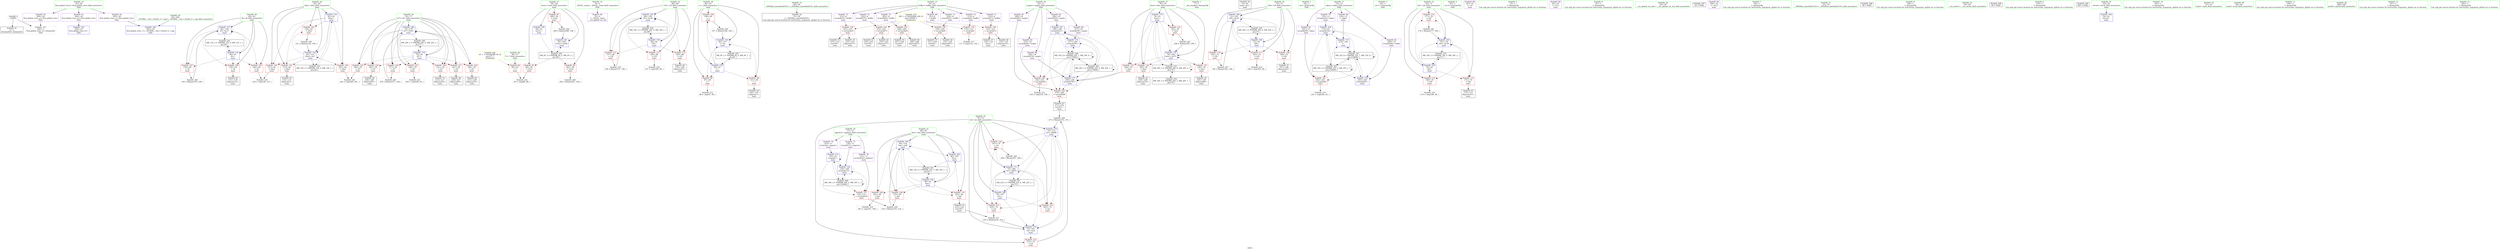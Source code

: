 digraph "SVFG" {
	label="SVFG";

	Node0x56259b3595c0 [shape=record,color=grey,label="{NodeID: 0\nNullPtr}"];
	Node0x56259b3595c0 -> Node0x56259b37e5e0[style=solid];
	Node0x56259b3595c0 -> Node0x56259b385c40[style=solid];
	Node0x56259b387710 [shape=record,color=blue,label="{NodeID: 180\n76\<--278\ni47\<--inc91\nmain\n}"];
	Node0x56259b387710 -> Node0x56259b384990[style=dashed];
	Node0x56259b387710 -> Node0x56259b384a60[style=dashed];
	Node0x56259b387710 -> Node0x56259b384b30[style=dashed];
	Node0x56259b387710 -> Node0x56259b384c00[style=dashed];
	Node0x56259b387710 -> Node0x56259b384cd0[style=dashed];
	Node0x56259b387710 -> Node0x56259b384da0[style=dashed];
	Node0x56259b387710 -> Node0x56259b384e70[style=dashed];
	Node0x56259b387710 -> Node0x56259b387710[style=dashed];
	Node0x56259b387710 -> Node0x56259b39ddd0[style=dashed];
	Node0x56259b37ec60 [shape=record,color=red,label="{NodeID: 97\n289\<--58\n\<--tests\nmain\n}"];
	Node0x56259b37ec60 -> Node0x56259b382cc0[style=solid];
	Node0x56259b35e670 [shape=record,color=green,label="{NodeID: 14\n4\<--6\n_ZStL8__ioinit\<--_ZStL8__ioinit_field_insensitive\nGlob }"];
	Node0x56259b35e670 -> Node0x56259b380bf0[style=solid];
	Node0x56259b37f7c0 [shape=record,color=red,label="{NodeID: 111\n146\<--68\n\<--i19\nmain\n}"];
	Node0x56259b37f7c0 -> Node0x56259b38ba20[style=solid];
	Node0x56259b35f2e0 [shape=record,color=green,label="{NodeID: 28\n60\<--61\ni\<--i_field_insensitive\nmain\n}"];
	Node0x56259b35f2e0 -> Node0x56259b37ed30[style=solid];
	Node0x56259b35f2e0 -> Node0x56259b37ee00[style=solid];
	Node0x56259b35f2e0 -> Node0x56259b37eed0[style=solid];
	Node0x56259b35f2e0 -> Node0x56259b385eb0[style=solid];
	Node0x56259b35f2e0 -> Node0x56259b386050[style=solid];
	Node0x56259b38a3a0 [shape=record,color=grey,label="{NodeID: 208\n140 = Binary(139, 108, )\n}"];
	Node0x56259b38a3a0 -> Node0x56259b386460[style=solid];
	Node0x56259b384a60 [shape=record,color=red,label="{NodeID: 125\n204\<--76\n\<--i47\nmain\n}"];
	Node0x56259b384a60 -> Node0x56259b38b8a0[style=solid];
	Node0x56259b37e6b0 [shape=record,color=black,label="{NodeID: 42\n37\<--38\n\<--_ZNSt8ios_base4InitD1Ev\nCan only get source location for instruction, argument, global var or function.}"];
	Node0x56259b38b8a0 [shape=record,color=grey,label="{NodeID: 222\n205 = cmp(204, 81, )\n}"];
	Node0x56259b3855c0 [shape=record,color=red,label="{NodeID: 139\n230\<--229\n\<--arrayidx61\nmain\n}"];
	Node0x56259b3855c0 -> Node0x56259b380300[style=solid];
	Node0x56259b3855c0 -> Node0x56259b3803d0[style=solid];
	Node0x56259b380230 [shape=record,color=black,label="{NodeID: 56\n228\<--227\nidxprom60\<--\nmain\n}"];
	Node0x56259b386120 [shape=record,color=blue,label="{NodeID: 153\n62\<--81\nblen\<--\nmain\n}"];
	Node0x56259b386120 -> Node0x56259b37efa0[style=dashed];
	Node0x56259b386120 -> Node0x56259b37f070[style=dashed];
	Node0x56259b386120 -> Node0x56259b37f140[style=dashed];
	Node0x56259b386120 -> Node0x56259b37f210[style=dashed];
	Node0x56259b386120 -> Node0x56259b3861f0[style=dashed];
	Node0x56259b386120 -> Node0x56259b39bad0[style=dashed];
	Node0x56259b380d90 [shape=record,color=purple,label="{NodeID: 70\n115\<--8\narrayidx6\<--buffer\nmain\n}"];
	Node0x56259b380d90 -> Node0x56259b385280[style=solid];
	Node0x56259b39b5d0 [shape=record,color=black,label="{NodeID: 250\nMR_8V_2 = PHI(MR_8V_4, MR_8V_1, )\npts\{61 \}\n}"];
	Node0x56259b39b5d0 -> Node0x56259b385eb0[style=dashed];
	Node0x56259b386c80 [shape=record,color=blue,label="{NodeID: 167\n188\<--190\narrayidx43\<--\nmain\n}"];
	Node0x56259b386c80 -> Node0x56259b385690[style=dashed];
	Node0x56259b386c80 -> Node0x56259b3859d0[style=dashed];
	Node0x56259b386c80 -> Node0x56259b386c80[style=dashed];
	Node0x56259b386c80 -> Node0x56259b387090[style=dashed];
	Node0x56259b386c80 -> Node0x56259b3874a0[style=dashed];
	Node0x56259b386c80 -> Node0x56259b39abd0[style=dashed];
	Node0x56259b386c80 -> Node0x56259b39f1d0[style=dashed];
	Node0x56259b3818f0 [shape=record,color=purple,label="{NodeID: 84\n217\<--16\narrayidx58\<--mapto\nmain\n}"];
	Node0x56259b3818f0 -> Node0x56259b387090[style=solid];
	Node0x56259b3594e0 [shape=record,color=green,label="{NodeID: 1\n7\<--1\n__dso_handle\<--dummyObj\nGlob }"];
	Node0x56259b3a01f0 [shape=record,color=yellow,style=double,label="{NodeID: 264\n4V_1 = ENCHI(MR_4V_0)\npts\{57 \}\nFun[main]}"];
	Node0x56259b3a01f0 -> Node0x56259b382110[style=dashed];
	Node0x56259b3877e0 [shape=record,color=blue,label="{NodeID: 181\n58\<--290\ntests\<--inc96\nmain\n}"];
	Node0x56259b3877e0 -> Node0x56259b39b0d0[style=dashed];
	Node0x56259b37ed30 [shape=record,color=red,label="{NodeID: 98\n97\<--60\n\<--i\nmain\n}"];
	Node0x56259b37ed30 -> Node0x56259b38ab20[style=solid];
	Node0x56259b35d630 [shape=record,color=green,label="{NodeID: 15\n8\<--10\nbuffer\<--buffer_field_insensitive\nGlob }"];
	Node0x56259b35d630 -> Node0x56259b380cc0[style=solid];
	Node0x56259b35d630 -> Node0x56259b380d90[style=solid];
	Node0x56259b35d630 -> Node0x56259b380e60[style=solid];
	Node0x56259b35d630 -> Node0x56259b380f30[style=solid];
	Node0x56259b35d630 -> Node0x56259b381000[style=solid];
	Node0x56259b35d630 -> Node0x56259b3810d0[style=solid];
	Node0x56259b35d630 -> Node0x56259b3811a0[style=solid];
	Node0x56259b37f890 [shape=record,color=red,label="{NodeID: 112\n149\<--68\n\<--i19\nmain\n}"];
	Node0x56259b37f890 -> Node0x56259b37fc80[style=solid];
	Node0x56259b35f3b0 [shape=record,color=green,label="{NodeID: 29\n62\<--63\nblen\<--blen_field_insensitive\nmain\n}"];
	Node0x56259b35f3b0 -> Node0x56259b37efa0[style=solid];
	Node0x56259b35f3b0 -> Node0x56259b37f070[style=solid];
	Node0x56259b35f3b0 -> Node0x56259b37f140[style=solid];
	Node0x56259b35f3b0 -> Node0x56259b37f210[style=solid];
	Node0x56259b35f3b0 -> Node0x56259b386120[style=solid];
	Node0x56259b35f3b0 -> Node0x56259b3861f0[style=solid];
	Node0x56259b38a520 [shape=record,color=grey,label="{NodeID: 209\n154 = Binary(153, 152, )\n}"];
	Node0x56259b38a520 -> Node0x56259b3866d0[style=solid];
	Node0x56259b384b30 [shape=record,color=red,label="{NodeID: 126\n211\<--76\n\<--i47\nmain\n}"];
	Node0x56259b384b30 -> Node0x56259b37fef0[style=solid];
	Node0x56259b37e780 [shape=record,color=black,label="{NodeID: 43\n53\<--81\nmain_ret\<--\nmain\n}"];
	Node0x56259b38ba20 [shape=record,color=grey,label="{NodeID: 223\n147 = cmp(146, 99, )\n}"];
	Node0x56259b385690 [shape=record,color=red,label="{NodeID: 140\n234\<--233\n\<--arrayidx64\nmain\n}"];
	Node0x56259b385690 -> Node0x56259b38a9a0[style=solid];
	Node0x56259b380300 [shape=record,color=black,label="{NodeID: 57\n231\<--230\nconv62\<--\nmain\n}"];
	Node0x56259b3861f0 [shape=record,color=blue,label="{NodeID: 154\n62\<--121\nblen\<--inc7\nmain\n}"];
	Node0x56259b3861f0 -> Node0x56259b37efa0[style=dashed];
	Node0x56259b3861f0 -> Node0x56259b37f070[style=dashed];
	Node0x56259b3861f0 -> Node0x56259b37f140[style=dashed];
	Node0x56259b3861f0 -> Node0x56259b37f210[style=dashed];
	Node0x56259b3861f0 -> Node0x56259b3861f0[style=dashed];
	Node0x56259b3861f0 -> Node0x56259b39bad0[style=dashed];
	Node0x56259b380e60 [shape=record,color=purple,label="{NodeID: 71\n132\<--8\narrayidx13\<--buffer\nmain\n}"];
	Node0x56259b380e60 -> Node0x56259b385350[style=solid];
	Node0x56259b39bad0 [shape=record,color=black,label="{NodeID: 251\nMR_10V_2 = PHI(MR_10V_4, MR_10V_1, )\npts\{63 \}\n}"];
	Node0x56259b39bad0 -> Node0x56259b386120[style=dashed];
	Node0x56259b386d50 [shape=record,color=blue,label="{NodeID: 168\n72\<--193\ni38\<--inc45\nmain\n}"];
	Node0x56259b386d50 -> Node0x56259b3843e0[style=dashed];
	Node0x56259b386d50 -> Node0x56259b3844b0[style=dashed];
	Node0x56259b386d50 -> Node0x56259b384580[style=dashed];
	Node0x56259b386d50 -> Node0x56259b386d50[style=dashed];
	Node0x56259b386d50 -> Node0x56259b39d3d0[style=dashed];
	Node0x56259b3819c0 [shape=record,color=purple,label="{NodeID: 85\n233\<--16\narrayidx64\<--mapto\nmain\n}"];
	Node0x56259b3819c0 -> Node0x56259b385690[style=solid];
	Node0x56259b35d540 [shape=record,color=green,label="{NodeID: 2\n18\<--1\n.str\<--dummyObj\nGlob }"];
	Node0x56259b37ee00 [shape=record,color=red,label="{NodeID: 99\n101\<--60\n\<--i\nmain\n}"];
	Node0x56259b37ee00 -> Node0x56259b37e850[style=solid];
	Node0x56259b35d700 [shape=record,color=green,label="{NodeID: 16\n11\<--12\nappears\<--appears_field_insensitive\nGlob }"];
	Node0x56259b35d700 -> Node0x56259b381270[style=solid];
	Node0x56259b35d700 -> Node0x56259b381340[style=solid];
	Node0x56259b35d700 -> Node0x56259b381410[style=solid];
	Node0x56259b37f960 [shape=record,color=red,label="{NodeID: 113\n157\<--68\n\<--i19\nmain\n}"];
	Node0x56259b37f960 -> Node0x56259b38a6a0[style=solid];
	Node0x56259b35f480 [shape=record,color=green,label="{NodeID: 30\n64\<--65\ni8\<--i8_field_insensitive\nmain\n}"];
	Node0x56259b35f480 -> Node0x56259b37f2e0[style=solid];
	Node0x56259b35f480 -> Node0x56259b37f3b0[style=solid];
	Node0x56259b35f480 -> Node0x56259b37f480[style=solid];
	Node0x56259b35f480 -> Node0x56259b3862c0[style=solid];
	Node0x56259b35f480 -> Node0x56259b386460[style=solid];
	Node0x56259b38a6a0 [shape=record,color=grey,label="{NodeID: 210\n158 = Binary(157, 108, )\n}"];
	Node0x56259b38a6a0 -> Node0x56259b3867a0[style=solid];
	Node0x56259b384c00 [shape=record,color=red,label="{NodeID: 127\n227\<--76\n\<--i47\nmain\n}"];
	Node0x56259b384c00 -> Node0x56259b380230[style=solid];
	Node0x56259b37e850 [shape=record,color=black,label="{NodeID: 44\n102\<--101\nidxprom\<--\nmain\n}"];
	Node0x56259b385760 [shape=record,color=red,label="{NodeID: 141\n242\<--241\n\<--arrayidx69\nmain\n}"];
	Node0x56259b385760 -> Node0x56259b38ae20[style=solid];
	Node0x56259b3803d0 [shape=record,color=black,label="{NodeID: 58\n232\<--230\nidxprom63\<--\nmain\n}"];
	Node0x56259b3862c0 [shape=record,color=blue,label="{NodeID: 155\n64\<--81\ni8\<--\nmain\n}"];
	Node0x56259b3862c0 -> Node0x56259b37f2e0[style=dashed];
	Node0x56259b3862c0 -> Node0x56259b37f3b0[style=dashed];
	Node0x56259b3862c0 -> Node0x56259b37f480[style=dashed];
	Node0x56259b3862c0 -> Node0x56259b386460[style=dashed];
	Node0x56259b3862c0 -> Node0x56259b39bfd0[style=dashed];
	Node0x56259b380f30 [shape=record,color=purple,label="{NodeID: 72\n213\<--8\narrayidx55\<--buffer\nmain\n}"];
	Node0x56259b380f30 -> Node0x56259b3854f0[style=solid];
	Node0x56259b39bfd0 [shape=record,color=black,label="{NodeID: 252\nMR_12V_2 = PHI(MR_12V_4, MR_12V_1, )\npts\{65 \}\n}"];
	Node0x56259b39bfd0 -> Node0x56259b3862c0[style=dashed];
	Node0x56259b386e20 [shape=record,color=blue,label="{NodeID: 169\n74\<--197\ntot\<--\nmain\n}"];
	Node0x56259b386e20 -> Node0x56259b384650[style=dashed];
	Node0x56259b386e20 -> Node0x56259b384720[style=dashed];
	Node0x56259b386e20 -> Node0x56259b3848c0[style=dashed];
	Node0x56259b386e20 -> Node0x56259b386fc0[style=dashed];
	Node0x56259b386e20 -> Node0x56259b387230[style=dashed];
	Node0x56259b386e20 -> Node0x56259b39d8d0[style=dashed];
	Node0x56259b381a90 [shape=record,color=purple,label="{NodeID: 86\n256\<--16\narrayidx78\<--mapto\nmain\n}"];
	Node0x56259b381a90 -> Node0x56259b3874a0[style=solid];
	Node0x56259b35e2b0 [shape=record,color=green,label="{NodeID: 3\n20\<--1\n.str.1\<--dummyObj\nGlob }"];
	Node0x56259b37eed0 [shape=record,color=red,label="{NodeID: 100\n106\<--60\n\<--i\nmain\n}"];
	Node0x56259b37eed0 -> Node0x56259b3829c0[style=solid];
	Node0x56259b35d7d0 [shape=record,color=green,label="{NodeID: 17\n13\<--15\ntaken\<--taken_field_insensitive\nGlob }"];
	Node0x56259b35d7d0 -> Node0x56259b3814e0[style=solid];
	Node0x56259b35d7d0 -> Node0x56259b3815b0[style=solid];
	Node0x56259b35d7d0 -> Node0x56259b381680[style=solid];
	Node0x56259b35d7d0 -> Node0x56259b381750[style=solid];
	Node0x56259b37fa30 [shape=record,color=red,label="{NodeID: 114\n169\<--70\n\<--i29\nmain\n}"];
	Node0x56259b37fa30 -> Node0x56259b38b720[style=solid];
	Node0x56259b35f550 [shape=record,color=green,label="{NodeID: 31\n66\<--67\nbas\<--bas_field_insensitive\nmain\n}"];
	Node0x56259b35f550 -> Node0x56259b37f550[style=solid];
	Node0x56259b35f550 -> Node0x56259b37f620[style=solid];
	Node0x56259b35f550 -> Node0x56259b37f6f0[style=solid];
	Node0x56259b35f550 -> Node0x56259b386530[style=solid];
	Node0x56259b35f550 -> Node0x56259b3866d0[style=solid];
	Node0x56259b35f550 -> Node0x56259b386870[style=solid];
	Node0x56259b38a820 [shape=record,color=grey,label="{NodeID: 211\n225 = Binary(224, 223, )\n}"];
	Node0x56259b38a820 -> Node0x56259b387230[style=solid];
	Node0x56259b384cd0 [shape=record,color=red,label="{NodeID: 128\n250\<--76\n\<--i47\nmain\n}"];
	Node0x56259b384cd0 -> Node0x56259b380570[style=solid];
	Node0x56259b37e920 [shape=record,color=black,label="{NodeID: 45\n114\<--113\nidxprom5\<--\nmain\n}"];
	Node0x56259b385830 [shape=record,color=red,label="{NodeID: 142\n253\<--252\n\<--arrayidx75\nmain\n}"];
	Node0x56259b385830 -> Node0x56259b380640[style=solid];
	Node0x56259b385830 -> Node0x56259b380710[style=solid];
	Node0x56259b3804a0 [shape=record,color=black,label="{NodeID: 59\n240\<--239\nidxprom68\<--\nmain\n}"];
	Node0x56259b386390 [shape=record,color=blue,label="{NodeID: 156\n136\<--108\narrayidx15\<--\nmain\n}"];
	Node0x56259b386390 -> Node0x56259b385420[style=dashed];
	Node0x56259b386390 -> Node0x56259b386390[style=dashed];
	Node0x56259b386390 -> Node0x56259b39e7d0[style=dashed];
	Node0x56259b381000 [shape=record,color=purple,label="{NodeID: 73\n229\<--8\narrayidx61\<--buffer\nmain\n}"];
	Node0x56259b381000 -> Node0x56259b3855c0[style=solid];
	Node0x56259b39c4d0 [shape=record,color=black,label="{NodeID: 253\nMR_14V_2 = PHI(MR_14V_7, MR_14V_1, )\npts\{67 \}\n}"];
	Node0x56259b39c4d0 -> Node0x56259b386530[style=dashed];
	Node0x56259b386ef0 [shape=record,color=blue,label="{NodeID: 170\n76\<--81\ni47\<--\nmain\n}"];
	Node0x56259b386ef0 -> Node0x56259b384990[style=dashed];
	Node0x56259b386ef0 -> Node0x56259b384a60[style=dashed];
	Node0x56259b386ef0 -> Node0x56259b384b30[style=dashed];
	Node0x56259b386ef0 -> Node0x56259b384c00[style=dashed];
	Node0x56259b386ef0 -> Node0x56259b384cd0[style=dashed];
	Node0x56259b386ef0 -> Node0x56259b384da0[style=dashed];
	Node0x56259b386ef0 -> Node0x56259b384e70[style=dashed];
	Node0x56259b386ef0 -> Node0x56259b387710[style=dashed];
	Node0x56259b386ef0 -> Node0x56259b39ddd0[style=dashed];
	Node0x56259b381b60 [shape=record,color=purple,label="{NodeID: 87\n269\<--16\narrayidx86\<--mapto\nmain\n}"];
	Node0x56259b381b60 -> Node0x56259b3859d0[style=solid];
	Node0x56259b35a110 [shape=record,color=green,label="{NodeID: 4\n22\<--1\n.str.2\<--dummyObj\nGlob }"];
	Node0x56259b37efa0 [shape=record,color=red,label="{NodeID: 101\n113\<--62\n\<--blen\nmain\n}"];
	Node0x56259b37efa0 -> Node0x56259b37e920[style=solid];
	Node0x56259b35d8a0 [shape=record,color=green,label="{NodeID: 18\n16\<--17\nmapto\<--mapto_field_insensitive\nGlob }"];
	Node0x56259b35d8a0 -> Node0x56259b381820[style=solid];
	Node0x56259b35d8a0 -> Node0x56259b3818f0[style=solid];
	Node0x56259b35d8a0 -> Node0x56259b3819c0[style=solid];
	Node0x56259b35d8a0 -> Node0x56259b381a90[style=solid];
	Node0x56259b35d8a0 -> Node0x56259b381b60[style=solid];
	Node0x56259b3826c0 [shape=record,color=grey,label="{NodeID: 198\n273 = Binary(272, 271, )\n}"];
	Node0x56259b3826c0 -> Node0x56259b387640[style=solid];
	Node0x56259b37fb00 [shape=record,color=red,label="{NodeID: 115\n172\<--70\n\<--i29\nmain\n}"];
	Node0x56259b37fb00 -> Node0x56259b37fd50[style=solid];
	Node0x56259b35f620 [shape=record,color=green,label="{NodeID: 32\n68\<--69\ni19\<--i19_field_insensitive\nmain\n}"];
	Node0x56259b35f620 -> Node0x56259b37f7c0[style=solid];
	Node0x56259b35f620 -> Node0x56259b37f890[style=solid];
	Node0x56259b35f620 -> Node0x56259b37f960[style=solid];
	Node0x56259b35f620 -> Node0x56259b386600[style=solid];
	Node0x56259b35f620 -> Node0x56259b3867a0[style=solid];
	Node0x56259b38a9a0 [shape=record,color=grey,label="{NodeID: 212\n235 = cmp(234, 190, )\n}"];
	Node0x56259b384da0 [shape=record,color=red,label="{NodeID: 129\n263\<--76\n\<--i47\nmain\n}"];
	Node0x56259b384da0 -> Node0x56259b3808b0[style=solid];
	Node0x56259b37e9f0 [shape=record,color=black,label="{NodeID: 46\n131\<--130\nidxprom12\<--\nmain\n}"];
	Node0x56259b385900 [shape=record,color=red,label="{NodeID: 143\n266\<--265\n\<--arrayidx83\nmain\n}"];
	Node0x56259b385900 -> Node0x56259b380980[style=solid];
	Node0x56259b385900 -> Node0x56259b380a50[style=solid];
	Node0x56259b380570 [shape=record,color=black,label="{NodeID: 60\n251\<--250\nidxprom74\<--\nmain\n}"];
	Node0x56259b386460 [shape=record,color=blue,label="{NodeID: 157\n64\<--140\ni8\<--inc17\nmain\n}"];
	Node0x56259b386460 -> Node0x56259b37f2e0[style=dashed];
	Node0x56259b386460 -> Node0x56259b37f3b0[style=dashed];
	Node0x56259b386460 -> Node0x56259b37f480[style=dashed];
	Node0x56259b386460 -> Node0x56259b386460[style=dashed];
	Node0x56259b386460 -> Node0x56259b39bfd0[style=dashed];
	Node0x56259b3810d0 [shape=record,color=purple,label="{NodeID: 74\n252\<--8\narrayidx75\<--buffer\nmain\n}"];
	Node0x56259b3810d0 -> Node0x56259b385830[style=solid];
	Node0x56259b39c9d0 [shape=record,color=black,label="{NodeID: 254\nMR_16V_2 = PHI(MR_16V_4, MR_16V_1, )\npts\{69 \}\n}"];
	Node0x56259b39c9d0 -> Node0x56259b386600[style=dashed];
	Node0x56259b386fc0 [shape=record,color=blue,label="{NodeID: 171\n74\<--208\ntot\<--add53\nmain\n}"];
	Node0x56259b386fc0 -> Node0x56259b384650[style=dashed];
	Node0x56259b386fc0 -> Node0x56259b384720[style=dashed];
	Node0x56259b386fc0 -> Node0x56259b3848c0[style=dashed];
	Node0x56259b386fc0 -> Node0x56259b386fc0[style=dashed];
	Node0x56259b386fc0 -> Node0x56259b387230[style=dashed];
	Node0x56259b386fc0 -> Node0x56259b39d8d0[style=dashed];
	Node0x56259b381c30 [shape=record,color=purple,label="{NodeID: 88\n82\<--18\n\<--.str\nmain\n}"];
	Node0x56259b35e0a0 [shape=record,color=green,label="{NodeID: 5\n25\<--1\n\<--dummyObj\nCan only get source location for instruction, argument, global var or function.}"];
	Node0x56259b37f070 [shape=record,color=red,label="{NodeID: 102\n120\<--62\n\<--blen\nmain\n}"];
	Node0x56259b37f070 -> Node0x56259b382840[style=solid];
	Node0x56259b35e790 [shape=record,color=green,label="{NodeID: 19\n24\<--28\nllvm.global_ctors\<--llvm.global_ctors_field_insensitive\nGlob }"];
	Node0x56259b35e790 -> Node0x56259b381ea0[style=solid];
	Node0x56259b35e790 -> Node0x56259b381f70[style=solid];
	Node0x56259b35e790 -> Node0x56259b382040[style=solid];
	Node0x56259b382840 [shape=record,color=grey,label="{NodeID: 199\n121 = Binary(120, 108, )\n}"];
	Node0x56259b382840 -> Node0x56259b3861f0[style=solid];
	Node0x56259b384310 [shape=record,color=red,label="{NodeID: 116\n177\<--70\n\<--i29\nmain\n}"];
	Node0x56259b384310 -> Node0x56259b382b40[style=solid];
	Node0x56259b35f6f0 [shape=record,color=green,label="{NodeID: 33\n70\<--71\ni29\<--i29_field_insensitive\nmain\n}"];
	Node0x56259b35f6f0 -> Node0x56259b37fa30[style=solid];
	Node0x56259b35f6f0 -> Node0x56259b37fb00[style=solid];
	Node0x56259b35f6f0 -> Node0x56259b384310[style=solid];
	Node0x56259b35f6f0 -> Node0x56259b386940[style=solid];
	Node0x56259b35f6f0 -> Node0x56259b386ae0[style=solid];
	Node0x56259b38ab20 [shape=record,color=grey,label="{NodeID: 213\n98 = cmp(97, 99, )\n}"];
	Node0x56259b384e70 [shape=record,color=red,label="{NodeID: 130\n277\<--76\n\<--i47\nmain\n}"];
	Node0x56259b384e70 -> Node0x56259b383140[style=solid];
	Node0x56259b37eac0 [shape=record,color=black,label="{NodeID: 47\n134\<--133\nconv\<--\nmain\n}"];
	Node0x56259b3859d0 [shape=record,color=red,label="{NodeID: 144\n270\<--269\n\<--arrayidx86\nmain\n}"];
	Node0x56259b3859d0 -> Node0x56259b380b20[style=solid];
	Node0x56259b380640 [shape=record,color=black,label="{NodeID: 61\n254\<--253\nconv76\<--\nmain\n}"];
	Node0x56259b386530 [shape=record,color=blue,label="{NodeID: 158\n66\<--81\nbas\<--\nmain\n}"];
	Node0x56259b386530 -> Node0x56259b37f550[style=dashed];
	Node0x56259b386530 -> Node0x56259b37f620[style=dashed];
	Node0x56259b386530 -> Node0x56259b37f6f0[style=dashed];
	Node0x56259b386530 -> Node0x56259b3866d0[style=dashed];
	Node0x56259b386530 -> Node0x56259b386870[style=dashed];
	Node0x56259b386530 -> Node0x56259b39c4d0[style=dashed];
	Node0x56259b3811a0 [shape=record,color=purple,label="{NodeID: 75\n265\<--8\narrayidx83\<--buffer\nmain\n}"];
	Node0x56259b3811a0 -> Node0x56259b385900[style=solid];
	Node0x56259b39ced0 [shape=record,color=black,label="{NodeID: 255\nMR_18V_2 = PHI(MR_18V_4, MR_18V_1, )\npts\{71 \}\n}"];
	Node0x56259b39ced0 -> Node0x56259b386940[style=dashed];
	Node0x56259b387090 [shape=record,color=blue,label="{NodeID: 172\n217\<--108\narrayidx58\<--\nmain\n}"];
	Node0x56259b387090 -> Node0x56259b39abd0[style=dashed];
	Node0x56259b381d00 [shape=record,color=purple,label="{NodeID: 89\n92\<--20\n\<--.str.1\nmain\n}"];
	Node0x56259b35e130 [shape=record,color=green,label="{NodeID: 6\n81\<--1\n\<--dummyObj\nCan only get source location for instruction, argument, global var or function.}"];
	Node0x56259b37f140 [shape=record,color=red,label="{NodeID: 103\n127\<--62\n\<--blen\nmain\n}"];
	Node0x56259b37f140 -> Node0x56259b38afa0[style=solid];
	Node0x56259b35e860 [shape=record,color=green,label="{NodeID: 20\n29\<--30\n__cxx_global_var_init\<--__cxx_global_var_init_field_insensitive\n}"];
	Node0x56259b3829c0 [shape=record,color=grey,label="{NodeID: 200\n107 = Binary(106, 108, )\n}"];
	Node0x56259b3829c0 -> Node0x56259b386050[style=solid];
	Node0x56259b3843e0 [shape=record,color=red,label="{NodeID: 117\n183\<--72\n\<--i38\nmain\n}"];
	Node0x56259b3843e0 -> Node0x56259b38b420[style=solid];
	Node0x56259b37e0b0 [shape=record,color=green,label="{NodeID: 34\n72\<--73\ni38\<--i38_field_insensitive\nmain\n}"];
	Node0x56259b37e0b0 -> Node0x56259b3843e0[style=solid];
	Node0x56259b37e0b0 -> Node0x56259b3844b0[style=solid];
	Node0x56259b37e0b0 -> Node0x56259b384580[style=solid];
	Node0x56259b37e0b0 -> Node0x56259b386bb0[style=solid];
	Node0x56259b37e0b0 -> Node0x56259b386d50[style=solid];
	Node0x56259b0fb7b0 [shape=record,color=black,label="{NodeID: 297\n83 = PHI()\n}"];
	Node0x56259b38aca0 [shape=record,color=grey,label="{NodeID: 214\n90 = cmp(88, 89, )\n}"];
	Node0x56259b384f40 [shape=record,color=red,label="{NodeID: 131\n239\<--78\n\<--best\nmain\n}"];
	Node0x56259b384f40 -> Node0x56259b3804a0[style=solid];
	Node0x56259b37fbb0 [shape=record,color=black,label="{NodeID: 48\n135\<--133\nidxprom14\<--\nmain\n}"];
	Node0x56259b385aa0 [shape=record,color=blue,label="{NodeID: 145\n304\<--25\nllvm.global_ctors_0\<--\nGlob }"];
	Node0x56259b380710 [shape=record,color=black,label="{NodeID: 62\n255\<--253\nidxprom77\<--\nmain\n}"];
	Node0x56259b386600 [shape=record,color=blue,label="{NodeID: 159\n68\<--81\ni19\<--\nmain\n}"];
	Node0x56259b386600 -> Node0x56259b37f7c0[style=dashed];
	Node0x56259b386600 -> Node0x56259b37f890[style=dashed];
	Node0x56259b386600 -> Node0x56259b37f960[style=dashed];
	Node0x56259b386600 -> Node0x56259b3867a0[style=dashed];
	Node0x56259b386600 -> Node0x56259b39c9d0[style=dashed];
	Node0x56259b381270 [shape=record,color=purple,label="{NodeID: 76\n103\<--11\narrayidx\<--appears\nmain\n}"];
	Node0x56259b381270 -> Node0x56259b385f80[style=solid];
	Node0x56259b39d3d0 [shape=record,color=black,label="{NodeID: 256\nMR_20V_2 = PHI(MR_20V_4, MR_20V_1, )\npts\{73 \}\n}"];
	Node0x56259b39d3d0 -> Node0x56259b386bb0[style=dashed];
	Node0x56259b387160 [shape=record,color=blue,label="{NodeID: 173\n219\<--108\n\<--\nmain\n}"];
	Node0x56259b387160 -> Node0x56259b39a6d0[style=dashed];
	Node0x56259b381dd0 [shape=record,color=purple,label="{NodeID: 90\n284\<--22\n\<--.str.2\nmain\n}"];
	Node0x56259b35dda0 [shape=record,color=green,label="{NodeID: 7\n99\<--1\n\<--dummyObj\nCan only get source location for instruction, argument, global var or function.}"];
	Node0x56259b37f210 [shape=record,color=red,label="{NodeID: 104\n201\<--62\n\<--blen\nmain\n}"];
	Node0x56259b37f210 -> Node0x56259b38b5a0[style=solid];
	Node0x56259b35e930 [shape=record,color=green,label="{NodeID: 21\n33\<--34\n_ZNSt8ios_base4InitC1Ev\<--_ZNSt8ios_base4InitC1Ev_field_insensitive\n}"];
	Node0x56259b382b40 [shape=record,color=grey,label="{NodeID: 201\n178 = Binary(177, 108, )\n}"];
	Node0x56259b382b40 -> Node0x56259b386ae0[style=solid];
	Node0x56259b3844b0 [shape=record,color=red,label="{NodeID: 118\n186\<--72\n\<--i38\nmain\n}"];
	Node0x56259b3844b0 -> Node0x56259b37fe20[style=solid];
	Node0x56259b37e140 [shape=record,color=green,label="{NodeID: 35\n74\<--75\ntot\<--tot_field_insensitive\nmain\n}"];
	Node0x56259b37e140 -> Node0x56259b384650[style=solid];
	Node0x56259b37e140 -> Node0x56259b384720[style=solid];
	Node0x56259b37e140 -> Node0x56259b3847f0[style=solid];
	Node0x56259b37e140 -> Node0x56259b3848c0[style=solid];
	Node0x56259b37e140 -> Node0x56259b386e20[style=solid];
	Node0x56259b37e140 -> Node0x56259b386fc0[style=solid];
	Node0x56259b37e140 -> Node0x56259b387230[style=solid];
	Node0x56259b37e140 -> Node0x56259b387640[style=solid];
	Node0x56259b3af180 [shape=record,color=black,label="{NodeID: 298\n36 = PHI()\n}"];
	Node0x56259b38ae20 [shape=record,color=grey,label="{NodeID: 215\n243 = cmp(242, 81, )\n}"];
	Node0x56259b385010 [shape=record,color=red,label="{NodeID: 132\n245\<--78\n\<--best\nmain\n}"];
	Node0x56259b385010 -> Node0x56259b382e40[style=solid];
	Node0x56259b37fc80 [shape=record,color=black,label="{NodeID: 49\n150\<--149\nidxprom23\<--\nmain\n}"];
	Node0x56259b385b70 [shape=record,color=blue,label="{NodeID: 146\n305\<--26\nllvm.global_ctors_1\<--_GLOBAL__sub_I_Onufry_0_1.cpp\nGlob }"];
	Node0x56259b3807e0 [shape=record,color=black,label="{NodeID: 63\n259\<--258\nidxprom79\<--\nmain\n}"];
	Node0x56259b3866d0 [shape=record,color=blue,label="{NodeID: 160\n66\<--154\nbas\<--add\nmain\n}"];
	Node0x56259b3866d0 -> Node0x56259b37f550[style=dashed];
	Node0x56259b3866d0 -> Node0x56259b37f620[style=dashed];
	Node0x56259b3866d0 -> Node0x56259b37f6f0[style=dashed];
	Node0x56259b3866d0 -> Node0x56259b3866d0[style=dashed];
	Node0x56259b3866d0 -> Node0x56259b386870[style=dashed];
	Node0x56259b3866d0 -> Node0x56259b39c4d0[style=dashed];
	Node0x56259b381340 [shape=record,color=purple,label="{NodeID: 77\n136\<--11\narrayidx15\<--appears\nmain\n}"];
	Node0x56259b381340 -> Node0x56259b386390[style=solid];
	Node0x56259b39d8d0 [shape=record,color=black,label="{NodeID: 257\nMR_22V_2 = PHI(MR_22V_4, MR_22V_1, )\npts\{75 \}\n}"];
	Node0x56259b39d8d0 -> Node0x56259b386e20[style=dashed];
	Node0x56259b387230 [shape=record,color=blue,label="{NodeID: 174\n74\<--225\ntot\<--mul\nmain\n}"];
	Node0x56259b387230 -> Node0x56259b3847f0[style=dashed];
	Node0x56259b387230 -> Node0x56259b387640[style=dashed];
	Node0x56259b381ea0 [shape=record,color=purple,label="{NodeID: 91\n304\<--24\nllvm.global_ctors_0\<--llvm.global_ctors\nGlob }"];
	Node0x56259b381ea0 -> Node0x56259b385aa0[style=solid];
	Node0x56259b35de30 [shape=record,color=green,label="{NodeID: 8\n108\<--1\n\<--dummyObj\nCan only get source location for instruction, argument, global var or function.}"];
	Node0x56259b37f2e0 [shape=record,color=red,label="{NodeID: 105\n126\<--64\n\<--i8\nmain\n}"];
	Node0x56259b37f2e0 -> Node0x56259b38afa0[style=solid];
	Node0x56259b35ea00 [shape=record,color=green,label="{NodeID: 22\n39\<--40\n__cxa_atexit\<--__cxa_atexit_field_insensitive\n}"];
	Node0x56259b382cc0 [shape=record,color=grey,label="{NodeID: 202\n290 = Binary(289, 108, )\n}"];
	Node0x56259b382cc0 -> Node0x56259b3877e0[style=solid];
	Node0x56259b384580 [shape=record,color=red,label="{NodeID: 119\n192\<--72\n\<--i38\nmain\n}"];
	Node0x56259b384580 -> Node0x56259b38a220[style=solid];
	Node0x56259b37e1d0 [shape=record,color=green,label="{NodeID: 36\n76\<--77\ni47\<--i47_field_insensitive\nmain\n}"];
	Node0x56259b37e1d0 -> Node0x56259b384990[style=solid];
	Node0x56259b37e1d0 -> Node0x56259b384a60[style=solid];
	Node0x56259b37e1d0 -> Node0x56259b384b30[style=solid];
	Node0x56259b37e1d0 -> Node0x56259b384c00[style=solid];
	Node0x56259b37e1d0 -> Node0x56259b384cd0[style=solid];
	Node0x56259b37e1d0 -> Node0x56259b384da0[style=solid];
	Node0x56259b37e1d0 -> Node0x56259b384e70[style=solid];
	Node0x56259b37e1d0 -> Node0x56259b386ef0[style=solid];
	Node0x56259b37e1d0 -> Node0x56259b387710[style=solid];
	Node0x56259b3af280 [shape=record,color=black,label="{NodeID: 299\n94 = PHI()\n}"];
	Node0x56259b38afa0 [shape=record,color=grey,label="{NodeID: 216\n128 = cmp(126, 127, )\n}"];
	Node0x56259b3850e0 [shape=record,color=red,label="{NodeID: 133\n249\<--78\n\<--best\nmain\n}"];
	Node0x56259b3850e0 -> Node0x56259b3874a0[style=solid];
	Node0x56259b37fd50 [shape=record,color=black,label="{NodeID: 50\n173\<--172\nidxprom33\<--\nmain\n}"];
	Node0x56259b385c40 [shape=record,color=blue, style = dotted,label="{NodeID: 147\n306\<--3\nllvm.global_ctors_2\<--dummyVal\nGlob }"];
	Node0x56259b3808b0 [shape=record,color=black,label="{NodeID: 64\n264\<--263\nidxprom82\<--\nmain\n}"];
	Node0x56259b3867a0 [shape=record,color=blue,label="{NodeID: 161\n68\<--158\ni19\<--inc26\nmain\n}"];
	Node0x56259b3867a0 -> Node0x56259b37f7c0[style=dashed];
	Node0x56259b3867a0 -> Node0x56259b37f890[style=dashed];
	Node0x56259b3867a0 -> Node0x56259b37f960[style=dashed];
	Node0x56259b3867a0 -> Node0x56259b3867a0[style=dashed];
	Node0x56259b3867a0 -> Node0x56259b39c9d0[style=dashed];
	Node0x56259b381410 [shape=record,color=purple,label="{NodeID: 78\n151\<--11\narrayidx24\<--appears\nmain\n}"];
	Node0x56259b381410 -> Node0x56259b385420[style=solid];
	Node0x56259b39ddd0 [shape=record,color=black,label="{NodeID: 258\nMR_24V_2 = PHI(MR_24V_4, MR_24V_1, )\npts\{77 \}\n}"];
	Node0x56259b39ddd0 -> Node0x56259b386ef0[style=dashed];
	Node0x56259b387300 [shape=record,color=blue,label="{NodeID: 175\n78\<--81\nbest\<--\nmain\n}"];
	Node0x56259b387300 -> Node0x56259b384f40[style=dashed];
	Node0x56259b387300 -> Node0x56259b385010[style=dashed];
	Node0x56259b387300 -> Node0x56259b3850e0[style=dashed];
	Node0x56259b387300 -> Node0x56259b3851b0[style=dashed];
	Node0x56259b387300 -> Node0x56259b3873d0[style=dashed];
	Node0x56259b387300 -> Node0x56259b3966d0[style=dashed];
	Node0x56259b381f70 [shape=record,color=purple,label="{NodeID: 92\n305\<--24\nllvm.global_ctors_1\<--llvm.global_ctors\nGlob }"];
	Node0x56259b381f70 -> Node0x56259b385b70[style=solid];
	Node0x56259b35dec0 [shape=record,color=green,label="{NodeID: 9\n118\<--1\n\<--dummyObj\nCan only get source location for instruction, argument, global var or function.}"];
	Node0x56259b37f3b0 [shape=record,color=red,label="{NodeID: 106\n130\<--64\n\<--i8\nmain\n}"];
	Node0x56259b37f3b0 -> Node0x56259b37e9f0[style=solid];
	Node0x56259b35ead0 [shape=record,color=green,label="{NodeID: 23\n38\<--44\n_ZNSt8ios_base4InitD1Ev\<--_ZNSt8ios_base4InitD1Ev_field_insensitive\n}"];
	Node0x56259b35ead0 -> Node0x56259b37e6b0[style=solid];
	Node0x56259b382e40 [shape=record,color=grey,label="{NodeID: 203\n246 = Binary(245, 108, )\n}"];
	Node0x56259b382e40 -> Node0x56259b3873d0[style=solid];
	Node0x56259b384650 [shape=record,color=red,label="{NodeID: 120\n207\<--74\n\<--tot\nmain\n}"];
	Node0x56259b384650 -> Node0x56259b382fc0[style=solid];
	Node0x56259b37e2a0 [shape=record,color=green,label="{NodeID: 37\n78\<--79\nbest\<--best_field_insensitive\nmain\n}"];
	Node0x56259b37e2a0 -> Node0x56259b384f40[style=solid];
	Node0x56259b37e2a0 -> Node0x56259b385010[style=solid];
	Node0x56259b37e2a0 -> Node0x56259b3850e0[style=solid];
	Node0x56259b37e2a0 -> Node0x56259b3851b0[style=solid];
	Node0x56259b37e2a0 -> Node0x56259b387300[style=solid];
	Node0x56259b37e2a0 -> Node0x56259b3873d0[style=solid];
	Node0x56259b3af380 [shape=record,color=black,label="{NodeID: 300\n285 = PHI()\n}"];
	Node0x56259b38b120 [shape=record,color=grey,label="{NodeID: 217\n117 = cmp(116, 118, )\n}"];
	Node0x56259b3851b0 [shape=record,color=red,label="{NodeID: 134\n258\<--78\n\<--best\nmain\n}"];
	Node0x56259b3851b0 -> Node0x56259b3807e0[style=solid];
	Node0x56259b37fe20 [shape=record,color=black,label="{NodeID: 51\n187\<--186\nidxprom42\<--\nmain\n}"];
	Node0x56259b385d10 [shape=record,color=blue,label="{NodeID: 148\n54\<--81\nretval\<--\nmain\n}"];
	Node0x56259b380980 [shape=record,color=black,label="{NodeID: 65\n267\<--266\nconv84\<--\nmain\n}"];
	Node0x56259b386870 [shape=record,color=blue,label="{NodeID: 162\n66\<--165\nbas\<--\nmain\n}"];
	Node0x56259b386870 -> Node0x56259b37f6f0[style=dashed];
	Node0x56259b386870 -> Node0x56259b39c4d0[style=dashed];
	Node0x56259b3814e0 [shape=record,color=purple,label="{NodeID: 79\n174\<--13\narrayidx34\<--taken\nmain\n}"];
	Node0x56259b3814e0 -> Node0x56259b386a10[style=solid];
	Node0x56259b39e2d0 [shape=record,color=black,label="{NodeID: 259\nMR_26V_2 = PHI(MR_26V_3, MR_26V_1, )\npts\{79 \}\n}"];
	Node0x56259b39e2d0 -> Node0x56259b3966d0[style=dashed];
	Node0x56259b3873d0 [shape=record,color=blue,label="{NodeID: 176\n78\<--246\nbest\<--inc72\nmain\n}"];
	Node0x56259b3873d0 -> Node0x56259b384f40[style=dashed];
	Node0x56259b3873d0 -> Node0x56259b385010[style=dashed];
	Node0x56259b3873d0 -> Node0x56259b3850e0[style=dashed];
	Node0x56259b3873d0 -> Node0x56259b3851b0[style=dashed];
	Node0x56259b3873d0 -> Node0x56259b3873d0[style=dashed];
	Node0x56259b3873d0 -> Node0x56259b3966d0[style=dashed];
	Node0x56259b382040 [shape=record,color=purple,label="{NodeID: 93\n306\<--24\nllvm.global_ctors_2\<--llvm.global_ctors\nGlob }"];
	Node0x56259b382040 -> Node0x56259b385c40[style=solid];
	Node0x56259b35df50 [shape=record,color=green,label="{NodeID: 10\n165\<--1\n\<--dummyObj\nCan only get source location for instruction, argument, global var or function.}"];
	Node0x56259b37f480 [shape=record,color=red,label="{NodeID: 107\n139\<--64\n\<--i8\nmain\n}"];
	Node0x56259b37f480 -> Node0x56259b38a3a0[style=solid];
	Node0x56259b35efa0 [shape=record,color=green,label="{NodeID: 24\n51\<--52\nmain\<--main_field_insensitive\n}"];
	Node0x56259b382fc0 [shape=record,color=grey,label="{NodeID: 204\n208 = Binary(207, 209, )\n}"];
	Node0x56259b382fc0 -> Node0x56259b386fc0[style=solid];
	Node0x56259b384720 [shape=record,color=red,label="{NodeID: 121\n224\<--74\n\<--tot\nmain\n}"];
	Node0x56259b384720 -> Node0x56259b38a820[style=solid];
	Node0x56259b37e370 [shape=record,color=green,label="{NodeID: 38\n84\<--85\nscanf\<--scanf_field_insensitive\n}"];
	Node0x56259b38b2a0 [shape=record,color=grey,label="{NodeID: 218\n162 = cmp(161, 108, )\n}"];
	Node0x56259b385280 [shape=record,color=red,label="{NodeID: 135\n116\<--115\n\<--arrayidx6\nmain\n}"];
	Node0x56259b385280 -> Node0x56259b38b120[style=solid];
	Node0x56259b37fef0 [shape=record,color=black,label="{NodeID: 52\n212\<--211\nidxprom54\<--\nmain\n}"];
	Node0x56259b385de0 [shape=record,color=blue,label="{NodeID: 149\n58\<--81\ntests\<--\nmain\n}"];
	Node0x56259b385de0 -> Node0x56259b39b0d0[style=dashed];
	Node0x56259b380a50 [shape=record,color=black,label="{NodeID: 66\n268\<--266\nidxprom85\<--\nmain\n}"];
	Node0x56259b386940 [shape=record,color=blue,label="{NodeID: 163\n70\<--81\ni29\<--\nmain\n}"];
	Node0x56259b386940 -> Node0x56259b37fa30[style=dashed];
	Node0x56259b386940 -> Node0x56259b37fb00[style=dashed];
	Node0x56259b386940 -> Node0x56259b384310[style=dashed];
	Node0x56259b386940 -> Node0x56259b386ae0[style=dashed];
	Node0x56259b386940 -> Node0x56259b39ced0[style=dashed];
	Node0x56259b3815b0 [shape=record,color=purple,label="{NodeID: 80\n219\<--13\n\<--taken\nmain\n}"];
	Node0x56259b3815b0 -> Node0x56259b387160[style=solid];
	Node0x56259b39e7d0 [shape=record,color=black,label="{NodeID: 260\nMR_30V_2 = PHI(MR_30V_5, MR_30V_1, )\npts\{120000 \}\n}"];
	Node0x56259b39e7d0 -> Node0x56259b385420[style=dashed];
	Node0x56259b39e7d0 -> Node0x56259b385f80[style=dashed];
	Node0x56259b39e7d0 -> Node0x56259b386390[style=dashed];
	Node0x56259b39e7d0 -> Node0x56259b39e7d0[style=dashed];
	Node0x56259b3874a0 [shape=record,color=blue,label="{NodeID: 177\n256\<--249\narrayidx78\<--\nmain\n}"];
	Node0x56259b3874a0 -> Node0x56259b3859d0[style=dashed];
	Node0x56259b3874a0 -> Node0x56259b39abd0[style=dashed];
	Node0x56259b382110 [shape=record,color=red,label="{NodeID: 94\n89\<--56\n\<--T\nmain\n}"];
	Node0x56259b382110 -> Node0x56259b38aca0[style=solid];
	Node0x56259b35e400 [shape=record,color=green,label="{NodeID: 11\n190\<--1\n\<--dummyObj\nCan only get source location for instruction, argument, global var or function.}"];
	Node0x56259b37f550 [shape=record,color=red,label="{NodeID: 108\n153\<--66\n\<--bas\nmain\n}"];
	Node0x56259b37f550 -> Node0x56259b38a520[style=solid];
	Node0x56259b35f070 [shape=record,color=green,label="{NodeID: 25\n54\<--55\nretval\<--retval_field_insensitive\nmain\n}"];
	Node0x56259b35f070 -> Node0x56259b385d10[style=solid];
	Node0x56259b383140 [shape=record,color=grey,label="{NodeID: 205\n278 = Binary(277, 108, )\n}"];
	Node0x56259b383140 -> Node0x56259b387710[style=solid];
	Node0x56259b3847f0 [shape=record,color=red,label="{NodeID: 122\n272\<--74\n\<--tot\nmain\n}"];
	Node0x56259b3847f0 -> Node0x56259b3826c0[style=solid];
	Node0x56259b37e440 [shape=record,color=green,label="{NodeID: 39\n286\<--287\nprintf\<--printf_field_insensitive\n}"];
	Node0x56259b38b420 [shape=record,color=grey,label="{NodeID: 219\n184 = cmp(183, 99, )\n}"];
	Node0x56259b385350 [shape=record,color=red,label="{NodeID: 136\n133\<--132\n\<--arrayidx13\nmain\n}"];
	Node0x56259b385350 -> Node0x56259b37eac0[style=solid];
	Node0x56259b385350 -> Node0x56259b37fbb0[style=solid];
	Node0x56259b37ffc0 [shape=record,color=black,label="{NodeID: 53\n215\<--214\nconv56\<--\nmain\n}"];
	Node0x56259b385eb0 [shape=record,color=blue,label="{NodeID: 150\n60\<--81\ni\<--\nmain\n}"];
	Node0x56259b385eb0 -> Node0x56259b37ed30[style=dashed];
	Node0x56259b385eb0 -> Node0x56259b37ee00[style=dashed];
	Node0x56259b385eb0 -> Node0x56259b37eed0[style=dashed];
	Node0x56259b385eb0 -> Node0x56259b386050[style=dashed];
	Node0x56259b385eb0 -> Node0x56259b39b5d0[style=dashed];
	Node0x56259b380b20 [shape=record,color=black,label="{NodeID: 67\n271\<--270\nconv87\<--\nmain\n}"];
	Node0x56259b380b20 -> Node0x56259b3826c0[style=solid];
	Node0x56259b39a6d0 [shape=record,color=black,label="{NodeID: 247\nMR_32V_8 = PHI(MR_32V_7, MR_32V_9, )\npts\{150000 \}\n}"];
	Node0x56259b39a6d0 -> Node0x56259b385760[style=dashed];
	Node0x56259b39a6d0 -> Node0x56259b387160[style=dashed];
	Node0x56259b39a6d0 -> Node0x56259b387570[style=dashed];
	Node0x56259b39a6d0 -> Node0x56259b39a6d0[style=dashed];
	Node0x56259b39a6d0 -> Node0x56259b39ecd0[style=dashed];
	Node0x56259b386a10 [shape=record,color=blue,label="{NodeID: 164\n174\<--81\narrayidx34\<--\nmain\n}"];
	Node0x56259b386a10 -> Node0x56259b385760[style=dashed];
	Node0x56259b386a10 -> Node0x56259b386a10[style=dashed];
	Node0x56259b386a10 -> Node0x56259b387160[style=dashed];
	Node0x56259b386a10 -> Node0x56259b387570[style=dashed];
	Node0x56259b386a10 -> Node0x56259b39a6d0[style=dashed];
	Node0x56259b386a10 -> Node0x56259b39ecd0[style=dashed];
	Node0x56259b381680 [shape=record,color=purple,label="{NodeID: 81\n241\<--13\narrayidx69\<--taken\nmain\n}"];
	Node0x56259b381680 -> Node0x56259b385760[style=solid];
	Node0x56259b39ecd0 [shape=record,color=black,label="{NodeID: 261\nMR_32V_2 = PHI(MR_32V_5, MR_32V_1, )\npts\{150000 \}\n}"];
	Node0x56259b39ecd0 -> Node0x56259b385760[style=dashed];
	Node0x56259b39ecd0 -> Node0x56259b386a10[style=dashed];
	Node0x56259b39ecd0 -> Node0x56259b387160[style=dashed];
	Node0x56259b39ecd0 -> Node0x56259b387570[style=dashed];
	Node0x56259b39ecd0 -> Node0x56259b39a6d0[style=dashed];
	Node0x56259b39ecd0 -> Node0x56259b39ecd0[style=dashed];
	Node0x56259b387570 [shape=record,color=blue,label="{NodeID: 178\n260\<--108\narrayidx80\<--\nmain\n}"];
	Node0x56259b387570 -> Node0x56259b39a6d0[style=dashed];
	Node0x56259b3821e0 [shape=record,color=red,label="{NodeID: 95\n88\<--58\n\<--tests\nmain\n}"];
	Node0x56259b3821e0 -> Node0x56259b38aca0[style=solid];
	Node0x56259b35e4d0 [shape=record,color=green,label="{NodeID: 12\n197\<--1\n\<--dummyObj\nCan only get source location for instruction, argument, global var or function.}"];
	Node0x56259b37f620 [shape=record,color=red,label="{NodeID: 109\n161\<--66\n\<--bas\nmain\n}"];
	Node0x56259b37f620 -> Node0x56259b38b2a0[style=solid];
	Node0x56259b35f140 [shape=record,color=green,label="{NodeID: 26\n56\<--57\nT\<--T_field_insensitive\nmain\n}"];
	Node0x56259b35f140 -> Node0x56259b382110[style=solid];
	Node0x56259b38a0a0 [shape=record,color=grey,label="{NodeID: 206\n282 = Binary(281, 108, )\n}"];
	Node0x56259b3848c0 [shape=record,color=red,label="{NodeID: 123\n283\<--74\n\<--tot\nmain\n}"];
	Node0x56259b37e510 [shape=record,color=green,label="{NodeID: 40\n26\<--300\n_GLOBAL__sub_I_Onufry_0_1.cpp\<--_GLOBAL__sub_I_Onufry_0_1.cpp_field_insensitive\n}"];
	Node0x56259b37e510 -> Node0x56259b385b70[style=solid];
	Node0x56259b38b5a0 [shape=record,color=grey,label="{NodeID: 220\n202 = cmp(200, 201, )\n}"];
	Node0x56259b385420 [shape=record,color=red,label="{NodeID: 137\n152\<--151\n\<--arrayidx24\nmain\n}"];
	Node0x56259b385420 -> Node0x56259b38a520[style=solid];
	Node0x56259b380090 [shape=record,color=black,label="{NodeID: 54\n216\<--214\nidxprom57\<--\nmain\n}"];
	Node0x56259b385f80 [shape=record,color=blue,label="{NodeID: 151\n103\<--81\narrayidx\<--\nmain\n}"];
	Node0x56259b385f80 -> Node0x56259b385420[style=dashed];
	Node0x56259b385f80 -> Node0x56259b385f80[style=dashed];
	Node0x56259b385f80 -> Node0x56259b386390[style=dashed];
	Node0x56259b385f80 -> Node0x56259b39e7d0[style=dashed];
	Node0x56259b380bf0 [shape=record,color=purple,label="{NodeID: 68\n35\<--4\n\<--_ZStL8__ioinit\n__cxx_global_var_init\n}"];
	Node0x56259b39abd0 [shape=record,color=black,label="{NodeID: 248\nMR_34V_8 = PHI(MR_34V_7, MR_34V_9, )\npts\{170000 \}\n}"];
	Node0x56259b39abd0 -> Node0x56259b385690[style=dashed];
	Node0x56259b39abd0 -> Node0x56259b3859d0[style=dashed];
	Node0x56259b39abd0 -> Node0x56259b387090[style=dashed];
	Node0x56259b39abd0 -> Node0x56259b3874a0[style=dashed];
	Node0x56259b39abd0 -> Node0x56259b39abd0[style=dashed];
	Node0x56259b39abd0 -> Node0x56259b39f1d0[style=dashed];
	Node0x56259b386ae0 [shape=record,color=blue,label="{NodeID: 165\n70\<--178\ni29\<--inc36\nmain\n}"];
	Node0x56259b386ae0 -> Node0x56259b37fa30[style=dashed];
	Node0x56259b386ae0 -> Node0x56259b37fb00[style=dashed];
	Node0x56259b386ae0 -> Node0x56259b384310[style=dashed];
	Node0x56259b386ae0 -> Node0x56259b386ae0[style=dashed];
	Node0x56259b386ae0 -> Node0x56259b39ced0[style=dashed];
	Node0x56259b381750 [shape=record,color=purple,label="{NodeID: 82\n260\<--13\narrayidx80\<--taken\nmain\n}"];
	Node0x56259b381750 -> Node0x56259b387570[style=solid];
	Node0x56259b39f1d0 [shape=record,color=black,label="{NodeID: 262\nMR_34V_2 = PHI(MR_34V_5, MR_34V_1, )\npts\{170000 \}\n}"];
	Node0x56259b39f1d0 -> Node0x56259b385690[style=dashed];
	Node0x56259b39f1d0 -> Node0x56259b3859d0[style=dashed];
	Node0x56259b39f1d0 -> Node0x56259b386c80[style=dashed];
	Node0x56259b39f1d0 -> Node0x56259b387090[style=dashed];
	Node0x56259b39f1d0 -> Node0x56259b3874a0[style=dashed];
	Node0x56259b39f1d0 -> Node0x56259b39abd0[style=dashed];
	Node0x56259b39f1d0 -> Node0x56259b39f1d0[style=dashed];
	Node0x56259b387640 [shape=record,color=blue,label="{NodeID: 179\n74\<--273\ntot\<--add88\nmain\n}"];
	Node0x56259b387640 -> Node0x56259b384650[style=dashed];
	Node0x56259b387640 -> Node0x56259b384720[style=dashed];
	Node0x56259b387640 -> Node0x56259b3848c0[style=dashed];
	Node0x56259b387640 -> Node0x56259b386fc0[style=dashed];
	Node0x56259b387640 -> Node0x56259b387230[style=dashed];
	Node0x56259b387640 -> Node0x56259b39d8d0[style=dashed];
	Node0x56259b37eb90 [shape=record,color=red,label="{NodeID: 96\n281\<--58\n\<--tests\nmain\n}"];
	Node0x56259b37eb90 -> Node0x56259b38a0a0[style=solid];
	Node0x56259b35e5a0 [shape=record,color=green,label="{NodeID: 13\n209\<--1\n\<--dummyObj\nCan only get source location for instruction, argument, global var or function.}"];
	Node0x56259b3a0c70 [shape=record,color=yellow,style=double,label="{NodeID: 276\n28V_1 = ENCHI(MR_28V_0)\npts\{100000 \}\nFun[main]}"];
	Node0x56259b3a0c70 -> Node0x56259b385280[style=dashed];
	Node0x56259b3a0c70 -> Node0x56259b385350[style=dashed];
	Node0x56259b3a0c70 -> Node0x56259b3854f0[style=dashed];
	Node0x56259b3a0c70 -> Node0x56259b3855c0[style=dashed];
	Node0x56259b3a0c70 -> Node0x56259b385830[style=dashed];
	Node0x56259b3a0c70 -> Node0x56259b385900[style=dashed];
	Node0x56259b37f6f0 [shape=record,color=red,label="{NodeID: 110\n222\<--66\n\<--bas\nmain\n}"];
	Node0x56259b37f6f0 -> Node0x56259b380160[style=solid];
	Node0x56259b35f210 [shape=record,color=green,label="{NodeID: 27\n58\<--59\ntests\<--tests_field_insensitive\nmain\n}"];
	Node0x56259b35f210 -> Node0x56259b3821e0[style=solid];
	Node0x56259b35f210 -> Node0x56259b37eb90[style=solid];
	Node0x56259b35f210 -> Node0x56259b37ec60[style=solid];
	Node0x56259b35f210 -> Node0x56259b385de0[style=solid];
	Node0x56259b35f210 -> Node0x56259b3877e0[style=solid];
	Node0x56259b38a220 [shape=record,color=grey,label="{NodeID: 207\n193 = Binary(192, 108, )\n}"];
	Node0x56259b38a220 -> Node0x56259b386d50[style=solid];
	Node0x56259b384990 [shape=record,color=red,label="{NodeID: 124\n200\<--76\n\<--i47\nmain\n}"];
	Node0x56259b384990 -> Node0x56259b38b5a0[style=solid];
	Node0x56259b37e5e0 [shape=record,color=black,label="{NodeID: 41\n2\<--3\ndummyVal\<--dummyVal\n}"];
	Node0x56259b38b720 [shape=record,color=grey,label="{NodeID: 221\n170 = cmp(169, 99, )\n}"];
	Node0x56259b3854f0 [shape=record,color=red,label="{NodeID: 138\n214\<--213\n\<--arrayidx55\nmain\n}"];
	Node0x56259b3854f0 -> Node0x56259b37ffc0[style=solid];
	Node0x56259b3854f0 -> Node0x56259b380090[style=solid];
	Node0x56259b380160 [shape=record,color=black,label="{NodeID: 55\n223\<--222\nconv59\<--\nmain\n}"];
	Node0x56259b380160 -> Node0x56259b38a820[style=solid];
	Node0x56259b3966d0 [shape=record,color=black,label="{NodeID: 235\nMR_26V_3 = PHI(MR_26V_8, MR_26V_2, )\npts\{79 \}\n}"];
	Node0x56259b3966d0 -> Node0x56259b387300[style=dashed];
	Node0x56259b3966d0 -> Node0x56259b3966d0[style=dashed];
	Node0x56259b3966d0 -> Node0x56259b39e2d0[style=dashed];
	Node0x56259b386050 [shape=record,color=blue,label="{NodeID: 152\n60\<--107\ni\<--inc\nmain\n}"];
	Node0x56259b386050 -> Node0x56259b37ed30[style=dashed];
	Node0x56259b386050 -> Node0x56259b37ee00[style=dashed];
	Node0x56259b386050 -> Node0x56259b37eed0[style=dashed];
	Node0x56259b386050 -> Node0x56259b386050[style=dashed];
	Node0x56259b386050 -> Node0x56259b39b5d0[style=dashed];
	Node0x56259b380cc0 [shape=record,color=purple,label="{NodeID: 69\n93\<--8\n\<--buffer\nmain\n}"];
	Node0x56259b39b0d0 [shape=record,color=black,label="{NodeID: 249\nMR_6V_3 = PHI(MR_6V_4, MR_6V_2, )\npts\{59 \}\n}"];
	Node0x56259b39b0d0 -> Node0x56259b3821e0[style=dashed];
	Node0x56259b39b0d0 -> Node0x56259b37eb90[style=dashed];
	Node0x56259b39b0d0 -> Node0x56259b37ec60[style=dashed];
	Node0x56259b39b0d0 -> Node0x56259b3877e0[style=dashed];
	Node0x56259b386bb0 [shape=record,color=blue,label="{NodeID: 166\n72\<--81\ni38\<--\nmain\n}"];
	Node0x56259b386bb0 -> Node0x56259b3843e0[style=dashed];
	Node0x56259b386bb0 -> Node0x56259b3844b0[style=dashed];
	Node0x56259b386bb0 -> Node0x56259b384580[style=dashed];
	Node0x56259b386bb0 -> Node0x56259b386d50[style=dashed];
	Node0x56259b386bb0 -> Node0x56259b39d3d0[style=dashed];
	Node0x56259b381820 [shape=record,color=purple,label="{NodeID: 83\n188\<--16\narrayidx43\<--mapto\nmain\n}"];
	Node0x56259b381820 -> Node0x56259b386c80[style=solid];
}
